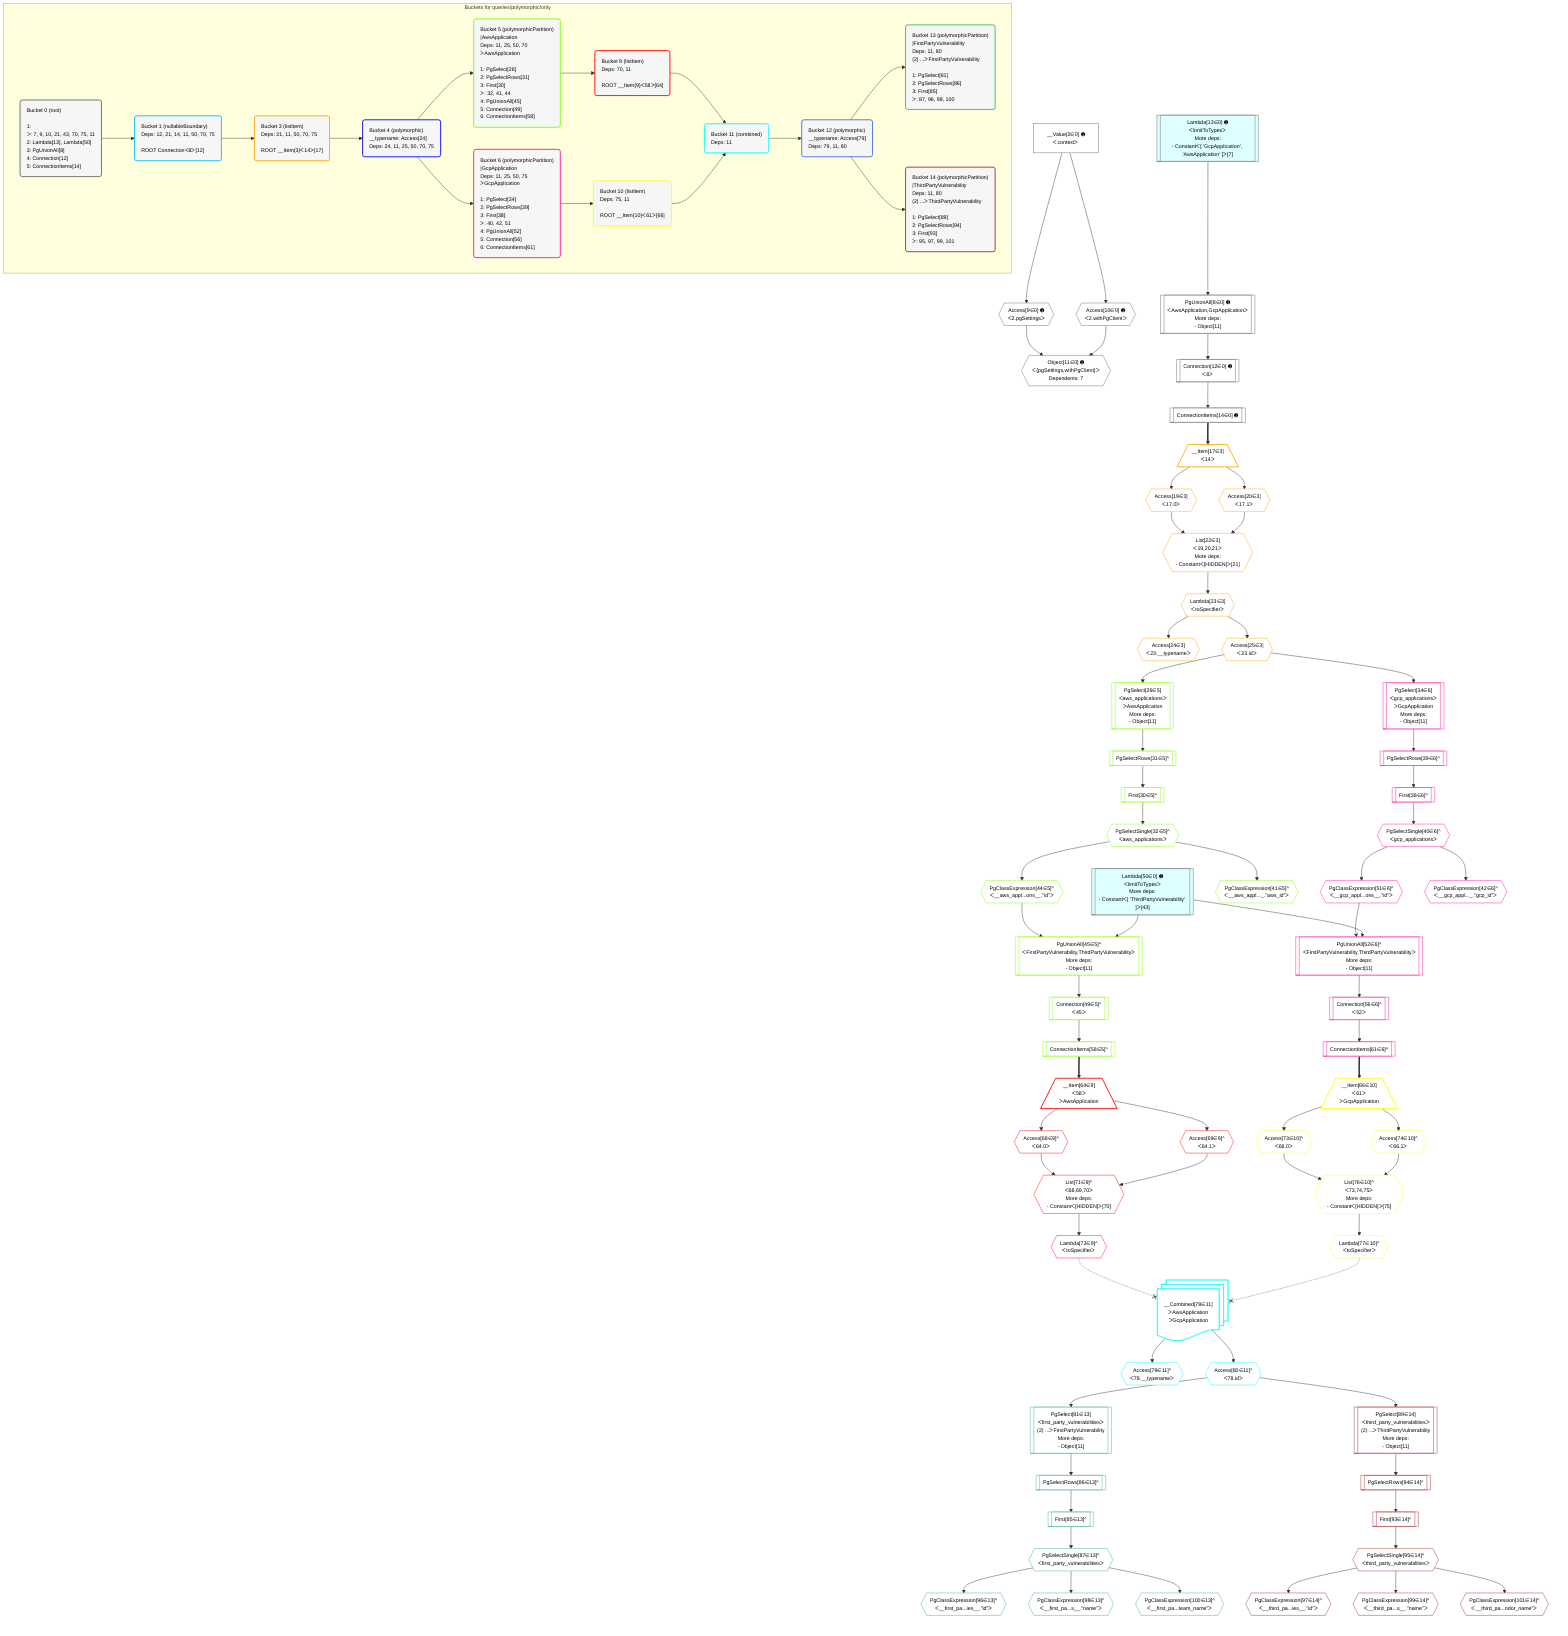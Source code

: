 %%{init: {'themeVariables': { 'fontSize': '12px'}}}%%
graph TD
    classDef path fill:#eee,stroke:#000,color:#000
    classDef plan fill:#fff,stroke-width:1px,color:#000
    classDef itemplan fill:#fff,stroke-width:2px,color:#000
    classDef unbatchedplan fill:#dff,stroke-width:1px,color:#000
    classDef sideeffectplan fill:#fcc,stroke-width:2px,color:#000
    classDef bucket fill:#f6f6f6,color:#000,stroke-width:2px,text-align:left

    subgraph "Buckets for queries/polymorphic/only"
    Bucket0("Bucket 0 (root)<br /><br />1: <br />ᐳ: 7, 9, 10, 21, 43, 70, 75, 11<br />2: Lambda[13], Lambda[50]<br />3: PgUnionAll[8]<br />4: Connection[12]<br />5: ConnectionItems[14]"):::bucket
    Bucket1("Bucket 1 (nullableBoundary)<br />Deps: 12, 21, 14, 11, 50, 70, 75<br /><br />ROOT Connectionᐸ8ᐳ[12]"):::bucket
    Bucket3("Bucket 3 (listItem)<br />Deps: 21, 11, 50, 70, 75<br /><br />ROOT __Item{3}ᐸ14ᐳ[17]"):::bucket
    Bucket4("Bucket 4 (polymorphic)<br />__typename: Access[24]<br />Deps: 24, 11, 25, 50, 70, 75"):::bucket
    Bucket5("Bucket 5 (polymorphicPartition)<br />|AwsApplication<br />Deps: 11, 25, 50, 70<br />ᐳAwsApplication<br /><br />1: PgSelect[26]<br />2: PgSelectRows[31]<br />3: First[30]<br />ᐳ: 32, 41, 44<br />4: PgUnionAll[45]<br />5: Connection[49]<br />6: ConnectionItems[58]"):::bucket
    Bucket6("Bucket 6 (polymorphicPartition)<br />|GcpApplication<br />Deps: 11, 25, 50, 75<br />ᐳGcpApplication<br /><br />1: PgSelect[34]<br />2: PgSelectRows[39]<br />3: First[38]<br />ᐳ: 40, 42, 51<br />4: PgUnionAll[52]<br />5: Connection[56]<br />6: ConnectionItems[61]"):::bucket
    Bucket9("Bucket 9 (listItem)<br />Deps: 70, 11<br /><br />ROOT __Item{9}ᐸ58ᐳ[64]"):::bucket
    Bucket10("Bucket 10 (listItem)<br />Deps: 75, 11<br /><br />ROOT __Item{10}ᐸ61ᐳ[66]"):::bucket
    Bucket11("Bucket 11 (combined)<br />Deps: 11"):::bucket
    Bucket12("Bucket 12 (polymorphic)<br />__typename: Access[79]<br />Deps: 79, 11, 80"):::bucket
    Bucket13("Bucket 13 (polymorphicPartition)<br />|FirstPartyVulnerability<br />Deps: 11, 80<br />(2) ...ᐳFirstPartyVulnerability<br /><br />1: PgSelect[81]<br />2: PgSelectRows[86]<br />3: First[85]<br />ᐳ: 87, 96, 98, 100"):::bucket
    Bucket14("Bucket 14 (polymorphicPartition)<br />|ThirdPartyVulnerability<br />Deps: 11, 80<br />(2) ...ᐳThirdPartyVulnerability<br /><br />1: PgSelect[89]<br />2: PgSelectRows[94]<br />3: First[93]<br />ᐳ: 95, 97, 99, 101"):::bucket
    end
    Bucket0 --> Bucket1
    Bucket1 --> Bucket3
    Bucket3 --> Bucket4
    Bucket4 --> Bucket5 & Bucket6
    Bucket5 --> Bucket9
    Bucket6 --> Bucket10
    Bucket9 --> Bucket11
    Bucket10 --> Bucket11
    Bucket11 --> Bucket12
    Bucket12 --> Bucket13 & Bucket14

    %% plan dependencies
    PgUnionAll8[["PgUnionAll[8∈0] ➊<br />ᐸAwsApplication,GcpApplicationᐳ<br />More deps:<br />- Object[11]"]]:::plan
    Lambda13[["Lambda[13∈0] ➊<br />ᐸlimitToTypesᐳ<br />More deps:<br />- Constantᐸ[ 'GcpApplication', 'AwsApplication' ]ᐳ[7]"]]:::unbatchedplan
    Lambda13 --> PgUnionAll8
    Object11{{"Object[11∈0] ➊<br />ᐸ{pgSettings,withPgClient}ᐳ<br />Dependents: 7"}}:::plan
    Access9{{"Access[9∈0] ➊<br />ᐸ2.pgSettingsᐳ"}}:::plan
    Access10{{"Access[10∈0] ➊<br />ᐸ2.withPgClientᐳ"}}:::plan
    Access9 & Access10 --> Object11
    __Value2["__Value[2∈0] ➊<br />ᐸcontextᐳ"]:::plan
    __Value2 --> Access9
    __Value2 --> Access10
    Connection12[["Connection[12∈0] ➊<br />ᐸ8ᐳ"]]:::plan
    PgUnionAll8 --> Connection12
    ConnectionItems14[["ConnectionItems[14∈0] ➊"]]:::plan
    Connection12 --> ConnectionItems14
    Lambda50[["Lambda[50∈0] ➊<br />ᐸlimitToTypesᐳ<br />More deps:<br />- Constantᐸ[ 'ThirdPartyVulnerability' ]ᐳ[43]"]]:::unbatchedplan
    List22{{"List[22∈3]<br />ᐸ19,20,21ᐳ<br />More deps:<br />- Constantᐸ[HIDDEN]ᐳ[21]"}}:::plan
    Access19{{"Access[19∈3]<br />ᐸ17.0ᐳ"}}:::plan
    Access20{{"Access[20∈3]<br />ᐸ17.1ᐳ"}}:::plan
    Access19 & Access20 --> List22
    __Item17[/"__Item[17∈3]<br />ᐸ14ᐳ"\]:::itemplan
    ConnectionItems14 ==> __Item17
    __Item17 --> Access19
    __Item17 --> Access20
    Lambda23{{"Lambda[23∈3]<br />ᐸtoSpecifierᐳ"}}:::plan
    List22 --> Lambda23
    Access24{{"Access[24∈3]<br />ᐸ23.__typenameᐳ"}}:::plan
    Lambda23 --> Access24
    Access25{{"Access[25∈3]<br />ᐸ23.idᐳ"}}:::plan
    Lambda23 --> Access25
    PgUnionAll45[["PgUnionAll[45∈5]^<br />ᐸFirstPartyVulnerability,ThirdPartyVulnerabilityᐳ<br />More deps:<br />- Object[11]"]]:::plan
    PgClassExpression44{{"PgClassExpression[44∈5]^<br />ᐸ__aws_appl...ons__.”id”ᐳ"}}:::plan
    PgClassExpression44 & Lambda50 --> PgUnionAll45
    PgSelect26[["PgSelect[26∈5]<br />ᐸaws_applicationsᐳ<br />ᐳAwsApplication<br />More deps:<br />- Object[11]"]]:::plan
    Access25 --> PgSelect26
    First30[["First[30∈5]^"]]:::plan
    PgSelectRows31[["PgSelectRows[31∈5]^"]]:::plan
    PgSelectRows31 --> First30
    PgSelect26 --> PgSelectRows31
    PgSelectSingle32{{"PgSelectSingle[32∈5]^<br />ᐸaws_applicationsᐳ"}}:::plan
    First30 --> PgSelectSingle32
    PgClassExpression41{{"PgClassExpression[41∈5]^<br />ᐸ__aws_appl..._.”aws_id”ᐳ"}}:::plan
    PgSelectSingle32 --> PgClassExpression41
    PgSelectSingle32 --> PgClassExpression44
    Connection49[["Connection[49∈5]^<br />ᐸ45ᐳ"]]:::plan
    PgUnionAll45 --> Connection49
    ConnectionItems58[["ConnectionItems[58∈5]^"]]:::plan
    Connection49 --> ConnectionItems58
    PgUnionAll52[["PgUnionAll[52∈6]^<br />ᐸFirstPartyVulnerability,ThirdPartyVulnerabilityᐳ<br />More deps:<br />- Object[11]"]]:::plan
    PgClassExpression51{{"PgClassExpression[51∈6]^<br />ᐸ__gcp_appl...ons__.”id”ᐳ"}}:::plan
    PgClassExpression51 & Lambda50 --> PgUnionAll52
    PgSelect34[["PgSelect[34∈6]<br />ᐸgcp_applicationsᐳ<br />ᐳGcpApplication<br />More deps:<br />- Object[11]"]]:::plan
    Access25 --> PgSelect34
    First38[["First[38∈6]^"]]:::plan
    PgSelectRows39[["PgSelectRows[39∈6]^"]]:::plan
    PgSelectRows39 --> First38
    PgSelect34 --> PgSelectRows39
    PgSelectSingle40{{"PgSelectSingle[40∈6]^<br />ᐸgcp_applicationsᐳ"}}:::plan
    First38 --> PgSelectSingle40
    PgClassExpression42{{"PgClassExpression[42∈6]^<br />ᐸ__gcp_appl..._.”gcp_id”ᐳ"}}:::plan
    PgSelectSingle40 --> PgClassExpression42
    PgSelectSingle40 --> PgClassExpression51
    Connection56[["Connection[56∈6]^<br />ᐸ52ᐳ"]]:::plan
    PgUnionAll52 --> Connection56
    ConnectionItems61[["ConnectionItems[61∈6]^"]]:::plan
    Connection56 --> ConnectionItems61
    List71{{"List[71∈9]^<br />ᐸ68,69,70ᐳ<br />More deps:<br />- Constantᐸ[HIDDEN]ᐳ[70]"}}:::plan
    Access68{{"Access[68∈9]^<br />ᐸ64.0ᐳ"}}:::plan
    Access69{{"Access[69∈9]^<br />ᐸ64.1ᐳ"}}:::plan
    Access68 & Access69 --> List71
    __Item64[/"__Item[64∈9]<br />ᐸ58ᐳ<br />ᐳAwsApplication"\]:::itemplan
    ConnectionItems58 ==> __Item64
    __Item64 --> Access68
    __Item64 --> Access69
    Lambda72{{"Lambda[72∈9]^<br />ᐸtoSpecifierᐳ"}}:::plan
    List71 --> Lambda72
    List76{{"List[76∈10]^<br />ᐸ73,74,75ᐳ<br />More deps:<br />- Constantᐸ[HIDDEN]ᐳ[75]"}}:::plan
    Access73{{"Access[73∈10]^<br />ᐸ66.0ᐳ"}}:::plan
    Access74{{"Access[74∈10]^<br />ᐸ66.1ᐳ"}}:::plan
    Access73 & Access74 --> List76
    __Item66[/"__Item[66∈10]<br />ᐸ61ᐳ<br />ᐳGcpApplication"\]:::itemplan
    ConnectionItems61 ==> __Item66
    __Item66 --> Access73
    __Item66 --> Access74
    Lambda77{{"Lambda[77∈10]^<br />ᐸtoSpecifierᐳ"}}:::plan
    List76 --> Lambda77
    Access79{{"Access[79∈11]^<br />ᐸ78.__typenameᐳ"}}:::plan
    __Value78:::plan@{shape: docs, label: "__Combined[78∈11]<br />ᐳAwsApplication<br />ᐳGcpApplication"}
    __Value78 --> Access79
    Access80{{"Access[80∈11]^<br />ᐸ78.idᐳ"}}:::plan
    __Value78 --> Access80
    PgSelect81[["PgSelect[81∈13]<br />ᐸfirst_party_vulnerabilitiesᐳ<br />(2) ...ᐳFirstPartyVulnerability<br />More deps:<br />- Object[11]"]]:::plan
    Access80 --> PgSelect81
    First85[["First[85∈13]^"]]:::plan
    PgSelectRows86[["PgSelectRows[86∈13]^"]]:::plan
    PgSelectRows86 --> First85
    PgSelect81 --> PgSelectRows86
    PgSelectSingle87{{"PgSelectSingle[87∈13]^<br />ᐸfirst_party_vulnerabilitiesᐳ"}}:::plan
    First85 --> PgSelectSingle87
    PgClassExpression96{{"PgClassExpression[96∈13]^<br />ᐸ__first_pa...ies__.”id”ᐳ"}}:::plan
    PgSelectSingle87 --> PgClassExpression96
    PgClassExpression98{{"PgClassExpression[98∈13]^<br />ᐸ__first_pa...s__.”name”ᐳ"}}:::plan
    PgSelectSingle87 --> PgClassExpression98
    PgClassExpression100{{"PgClassExpression[100∈13]^<br />ᐸ__first_pa...team_name”ᐳ"}}:::plan
    PgSelectSingle87 --> PgClassExpression100
    PgSelect89[["PgSelect[89∈14]<br />ᐸthird_party_vulnerabilitiesᐳ<br />(2) ...ᐳThirdPartyVulnerability<br />More deps:<br />- Object[11]"]]:::plan
    Access80 --> PgSelect89
    First93[["First[93∈14]^"]]:::plan
    PgSelectRows94[["PgSelectRows[94∈14]^"]]:::plan
    PgSelectRows94 --> First93
    PgSelect89 --> PgSelectRows94
    PgSelectSingle95{{"PgSelectSingle[95∈14]^<br />ᐸthird_party_vulnerabilitiesᐳ"}}:::plan
    First93 --> PgSelectSingle95
    PgClassExpression97{{"PgClassExpression[97∈14]^<br />ᐸ__third_pa...ies__.”id”ᐳ"}}:::plan
    PgSelectSingle95 --> PgClassExpression97
    PgClassExpression99{{"PgClassExpression[99∈14]^<br />ᐸ__third_pa...s__.”name”ᐳ"}}:::plan
    PgSelectSingle95 --> PgClassExpression99
    PgClassExpression101{{"PgClassExpression[101∈14]^<br />ᐸ__third_pa...ndor_name”ᐳ"}}:::plan
    PgSelectSingle95 --> PgClassExpression101

    %% define steps
    classDef bucket0 stroke:#696969
    class Bucket0,__Value2,PgUnionAll8,Access9,Access10,Object11,Connection12,Lambda13,ConnectionItems14,Lambda50 bucket0
    classDef bucket1 stroke:#00bfff
    class Bucket1 bucket1
    classDef bucket3 stroke:#ffa500
    class Bucket3,__Item17,Access19,Access20,List22,Lambda23,Access24,Access25 bucket3
    classDef bucket4 stroke:#0000ff
    class Bucket4 bucket4
    classDef bucket5 stroke:#7fff00
    class Bucket5,PgSelect26,First30,PgSelectRows31,PgSelectSingle32,PgClassExpression41,PgClassExpression44,PgUnionAll45,Connection49,ConnectionItems58 bucket5
    classDef bucket6 stroke:#ff1493
    class Bucket6,PgSelect34,First38,PgSelectRows39,PgSelectSingle40,PgClassExpression42,PgClassExpression51,PgUnionAll52,Connection56,ConnectionItems61 bucket6
    classDef bucket9 stroke:#ff0000
    class Bucket9,__Item64,Access68,Access69,List71,Lambda72 bucket9
    classDef bucket10 stroke:#ffff00
    class Bucket10,__Item66,Access73,Access74,List76,Lambda77 bucket10
    classDef bucket11 stroke:#00ffff
    class Bucket11,__Value78,Access79,Access80 bucket11
    classDef bucket12 stroke:#4169e1
    class Bucket12 bucket12
    classDef bucket13 stroke:#3cb371
    class Bucket13,PgSelect81,First85,PgSelectRows86,PgSelectSingle87,PgClassExpression96,PgClassExpression98,PgClassExpression100 bucket13
    classDef bucket14 stroke:#a52a2a
    class Bucket14,PgSelect89,First93,PgSelectRows94,PgSelectSingle95,PgClassExpression97,PgClassExpression99,PgClassExpression101 bucket14

    Lambda72 -.-x __Value78
    Lambda77 -.-x __Value78